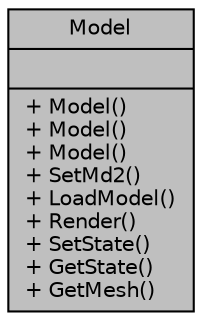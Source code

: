 digraph "Model"
{
 // LATEX_PDF_SIZE
  edge [fontname="Helvetica",fontsize="10",labelfontname="Helvetica",labelfontsize="10"];
  node [fontname="Helvetica",fontsize="10",shape=record];
  Node1 [label="{Model\n||+ Model()\l+ Model()\l+ Model()\l+ SetMd2()\l+ LoadModel()\l+ Render()\l+ SetState()\l+ GetState()\l+ GetMesh()\l}",height=0.2,width=0.4,color="black", fillcolor="grey75", style="filled", fontcolor="black",tooltip="Holds the model information of objects, can be md2 or Fbx models."];
}
